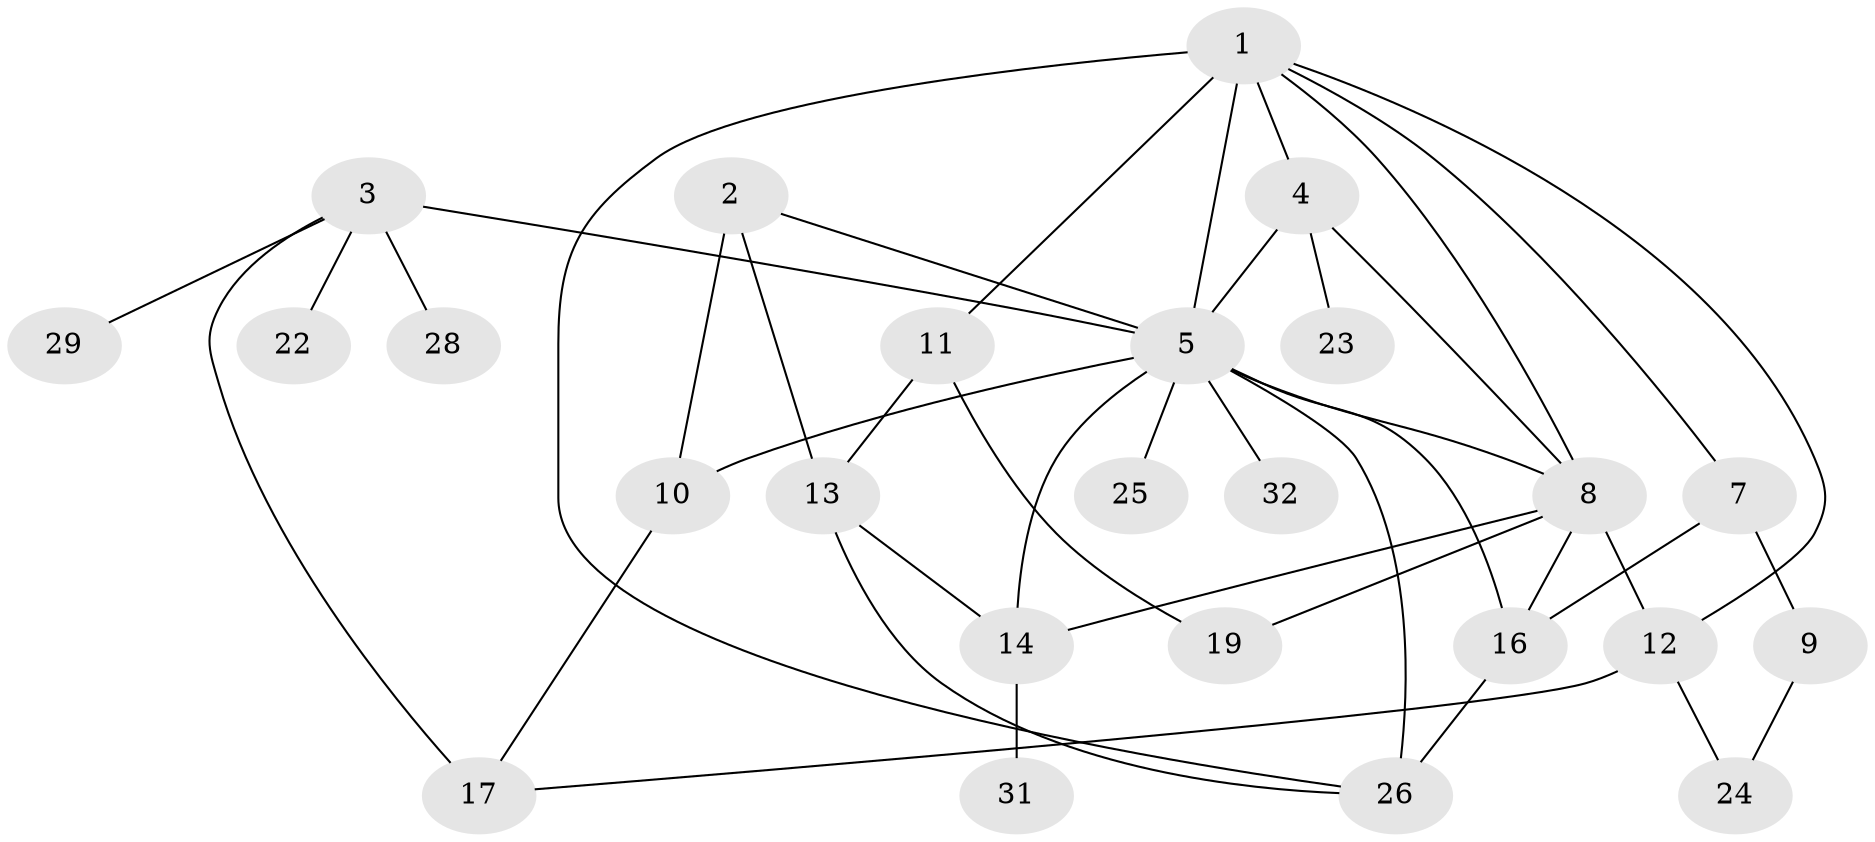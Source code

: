 // original degree distribution, {6: 0.0625, 3: 0.21875, 2: 0.265625, 5: 0.078125, 0: 0.109375, 4: 0.09375, 1: 0.171875}
// Generated by graph-tools (version 1.1) at 2025/47/03/04/25 22:47:55]
// undirected, 25 vertices, 41 edges
graph export_dot {
  node [color=gray90,style=filled];
  1;
  2;
  3;
  4;
  5;
  7;
  8;
  9;
  10;
  11;
  12;
  13;
  14;
  16;
  17;
  19;
  22;
  23;
  24;
  25;
  26;
  28;
  29;
  31;
  32;
  1 -- 4 [weight=1.0];
  1 -- 5 [weight=1.0];
  1 -- 7 [weight=1.0];
  1 -- 8 [weight=1.0];
  1 -- 11 [weight=1.0];
  1 -- 12 [weight=1.0];
  1 -- 26 [weight=2.0];
  2 -- 5 [weight=1.0];
  2 -- 10 [weight=2.0];
  2 -- 13 [weight=1.0];
  3 -- 5 [weight=2.0];
  3 -- 17 [weight=1.0];
  3 -- 22 [weight=1.0];
  3 -- 28 [weight=1.0];
  3 -- 29 [weight=1.0];
  4 -- 5 [weight=2.0];
  4 -- 8 [weight=1.0];
  4 -- 23 [weight=1.0];
  5 -- 8 [weight=1.0];
  5 -- 10 [weight=1.0];
  5 -- 14 [weight=2.0];
  5 -- 16 [weight=1.0];
  5 -- 25 [weight=1.0];
  5 -- 26 [weight=3.0];
  5 -- 32 [weight=1.0];
  7 -- 9 [weight=1.0];
  7 -- 16 [weight=1.0];
  8 -- 12 [weight=1.0];
  8 -- 14 [weight=1.0];
  8 -- 16 [weight=1.0];
  8 -- 19 [weight=1.0];
  9 -- 24 [weight=1.0];
  10 -- 17 [weight=1.0];
  11 -- 13 [weight=1.0];
  11 -- 19 [weight=1.0];
  12 -- 17 [weight=1.0];
  12 -- 24 [weight=1.0];
  13 -- 14 [weight=1.0];
  13 -- 26 [weight=1.0];
  14 -- 31 [weight=1.0];
  16 -- 26 [weight=2.0];
}
